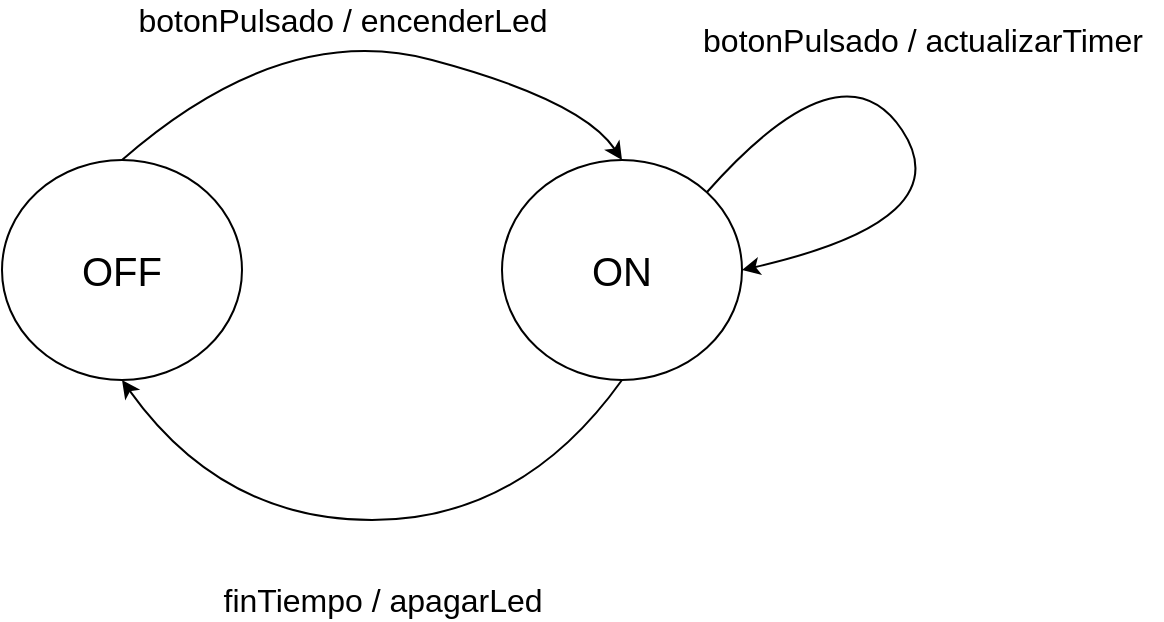 <mxfile version="13.0.9" type="google"><diagram id="C5RBs43oDa-KdzZeNtuy" name="Page-1"><mxGraphModel dx="712" dy="766" grid="1" gridSize="10" guides="1" tooltips="1" connect="1" arrows="1" fold="1" page="1" pageScale="1" pageWidth="827" pageHeight="1169" math="0" shadow="0"><root><mxCell id="WIyWlLk6GJQsqaUBKTNV-0"/><mxCell id="WIyWlLk6GJQsqaUBKTNV-1" parent="WIyWlLk6GJQsqaUBKTNV-0"/><mxCell id="drlwZI1wfBTOkFzEB8Bv-0" value="&lt;font style=&quot;font-size: 20px&quot;&gt;OFF&lt;/font&gt;" style="ellipse;whiteSpace=wrap;html=1;" vertex="1" parent="WIyWlLk6GJQsqaUBKTNV-1"><mxGeometry x="180" y="180" width="120" height="110" as="geometry"/></mxCell><mxCell id="drlwZI1wfBTOkFzEB8Bv-1" value="&lt;span style=&quot;font-size: 20px&quot;&gt;ON&lt;/span&gt;" style="ellipse;whiteSpace=wrap;html=1;" vertex="1" parent="WIyWlLk6GJQsqaUBKTNV-1"><mxGeometry x="430" y="180" width="120" height="110" as="geometry"/></mxCell><mxCell id="drlwZI1wfBTOkFzEB8Bv-3" value="&lt;font style=&quot;font-size: 16px&quot;&gt;botonPulsado / encenderLed&lt;/font&gt;" style="text;html=1;align=center;verticalAlign=middle;resizable=0;points=[];autosize=1;" vertex="1" parent="WIyWlLk6GJQsqaUBKTNV-1"><mxGeometry x="240" y="100" width="220" height="20" as="geometry"/></mxCell><mxCell id="drlwZI1wfBTOkFzEB8Bv-4" value="" style="curved=1;endArrow=classic;html=1;exitX=0.5;exitY=0;exitDx=0;exitDy=0;entryX=0.5;entryY=0;entryDx=0;entryDy=0;" edge="1" parent="WIyWlLk6GJQsqaUBKTNV-1" source="drlwZI1wfBTOkFzEB8Bv-0" target="drlwZI1wfBTOkFzEB8Bv-1"><mxGeometry width="50" height="50" relative="1" as="geometry"><mxPoint x="420" y="360" as="sourcePoint"/><mxPoint x="470" y="310" as="targetPoint"/><Array as="points"><mxPoint x="320" y="110"/><mxPoint x="470" y="150"/></Array></mxGeometry></mxCell><mxCell id="drlwZI1wfBTOkFzEB8Bv-5" value="" style="curved=1;endArrow=classic;html=1;exitX=1;exitY=0;exitDx=0;exitDy=0;entryX=1;entryY=0.5;entryDx=0;entryDy=0;" edge="1" parent="WIyWlLk6GJQsqaUBKTNV-1" source="drlwZI1wfBTOkFzEB8Bv-1" target="drlwZI1wfBTOkFzEB8Bv-1"><mxGeometry width="50" height="50" relative="1" as="geometry"><mxPoint x="420" y="360" as="sourcePoint"/><mxPoint x="470" y="310" as="targetPoint"/><Array as="points"><mxPoint x="600" y="120"/><mxPoint x="660" y="210"/></Array></mxGeometry></mxCell><mxCell id="drlwZI1wfBTOkFzEB8Bv-6" value="&lt;font style=&quot;font-size: 16px&quot;&gt;botonPulsado / actualizarTimer&lt;/font&gt;" style="text;html=1;align=center;verticalAlign=middle;resizable=0;points=[];autosize=1;" vertex="1" parent="WIyWlLk6GJQsqaUBKTNV-1"><mxGeometry x="520" y="110" width="240" height="20" as="geometry"/></mxCell><mxCell id="drlwZI1wfBTOkFzEB8Bv-7" value="" style="curved=1;endArrow=classic;html=1;exitX=0.5;exitY=1;exitDx=0;exitDy=0;entryX=0.5;entryY=1;entryDx=0;entryDy=0;" edge="1" parent="WIyWlLk6GJQsqaUBKTNV-1" source="drlwZI1wfBTOkFzEB8Bv-1" target="drlwZI1wfBTOkFzEB8Bv-0"><mxGeometry width="50" height="50" relative="1" as="geometry"><mxPoint x="420" y="360" as="sourcePoint"/><mxPoint x="470" y="310" as="targetPoint"/><Array as="points"><mxPoint x="440" y="360"/><mxPoint x="290" y="360"/></Array></mxGeometry></mxCell><mxCell id="drlwZI1wfBTOkFzEB8Bv-8" value="&lt;font style=&quot;font-size: 16px&quot;&gt;finTiempo / apagarLed&lt;/font&gt;" style="text;html=1;align=center;verticalAlign=middle;resizable=0;points=[];autosize=1;" vertex="1" parent="WIyWlLk6GJQsqaUBKTNV-1"><mxGeometry x="280" y="390" width="180" height="20" as="geometry"/></mxCell></root></mxGraphModel></diagram></mxfile>